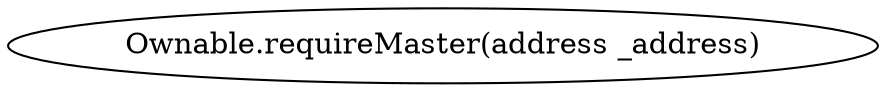 digraph "" {
	graph [bb="0,0,348.1,36"];
	node [label="\N"];
	"Ownable.requireMaster(address _address)"	 [height=0.5,
		pos="174.05,18",
		width=4.8347];
}
digraph "" {
	graph [bb="0,0,348.1,36"];
	node [label="\N"];
	"Ownable.requireMaster(address _address)"	 [height=0.5,
		pos="174.05,18",
		width=4.8347];
}
digraph "" {
	graph [bb="0,0,348.1,36"];
	node [label="\N"];
	"Ownable.requireMaster(address _address)"	 [height=0.5,
		pos="174.05,18",
		width=4.8347];
}
